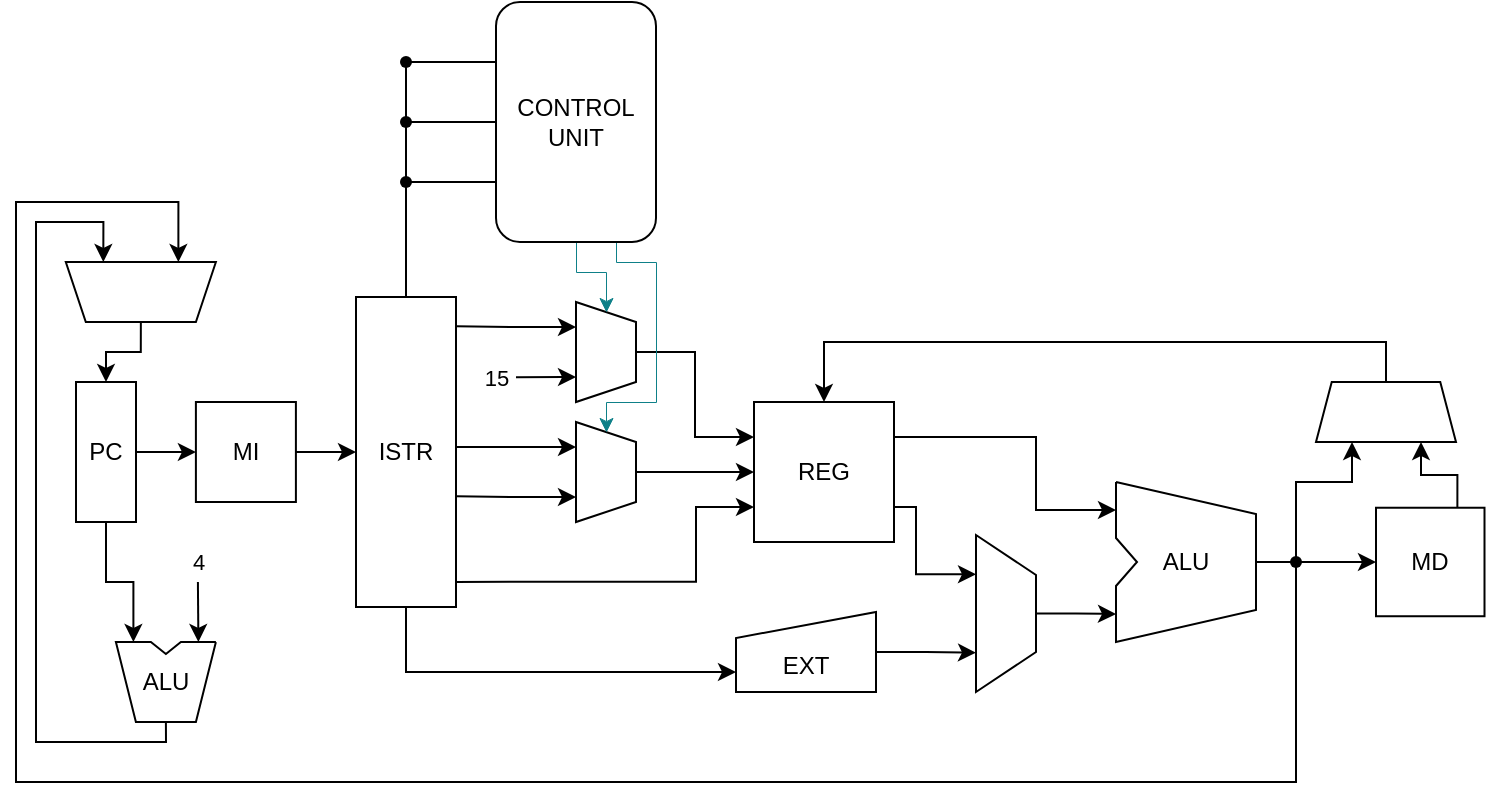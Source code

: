 <mxfile>
    <diagram id="yPQKIobvt-A5x1lShwl5" name="Pagina-1">
        <mxGraphModel dx="901" dy="3000" grid="1" gridSize="10" guides="1" tooltips="1" connect="1" arrows="1" fold="1" page="1" pageScale="1" pageWidth="827" pageHeight="1169" math="0" shadow="0">
            <root>
                <mxCell id="0"/>
                <mxCell id="1" parent="0"/>
                <mxCell id="2" style="edgeStyle=orthogonalEdgeStyle;rounded=0;html=1;exitX=0.5;exitY=0;exitDx=0;exitDy=0;entryX=0;entryY=0.5;entryDx=0;entryDy=0;startArrow=none;startFill=0;endArrow=classic;endFill=1;fontSize=12;" edge="1" parent="1" source="4" target="6">
                    <mxGeometry relative="1" as="geometry"/>
                </mxCell>
                <mxCell id="3" style="edgeStyle=orthogonalEdgeStyle;rounded=0;html=1;exitX=1;exitY=0.5;exitDx=0;exitDy=0;entryX=0;entryY=0.825;entryDx=0;entryDy=0;entryPerimeter=0;" edge="1" parent="1" source="4" target="23">
                    <mxGeometry relative="1" as="geometry"/>
                </mxCell>
                <mxCell id="4" value="PC" style="rounded=0;whiteSpace=wrap;html=1;direction=south;fontSize=12;" vertex="1" parent="1">
                    <mxGeometry x="40" y="-1980" width="30" height="70" as="geometry"/>
                </mxCell>
                <mxCell id="5" style="edgeStyle=none;rounded=0;html=1;exitX=1;exitY=0.5;exitDx=0;exitDy=0;entryX=0.5;entryY=1;entryDx=0;entryDy=0;sourcePerimeterSpacing=-2;targetPerimeterSpacing=2;fontSize=12;" edge="1" parent="1" source="6" target="14">
                    <mxGeometry relative="1" as="geometry"/>
                </mxCell>
                <mxCell id="6" value="MI" style="whiteSpace=wrap;html=1;aspect=fixed;fontSize=12;rounded=0;" vertex="1" parent="1">
                    <mxGeometry x="99.95" y="-1970" width="50" height="50" as="geometry"/>
                </mxCell>
                <mxCell id="7" style="edgeStyle=orthogonalEdgeStyle;html=1;exitX=1;exitY=0.25;exitDx=0;exitDy=0;entryX=0;entryY=0.175;entryDx=0;entryDy=0;entryPerimeter=0;rounded=0;fontSize=12;" edge="1" parent="1" source="10" target="16">
                    <mxGeometry relative="1" as="geometry">
                        <mxPoint x="400" y="-1935" as="targetPoint"/>
                        <Array as="points">
                            <mxPoint x="520" y="-1953"/>
                            <mxPoint x="520" y="-1916"/>
                        </Array>
                    </mxGeometry>
                </mxCell>
                <mxCell id="8" style="edgeStyle=orthogonalEdgeStyle;html=1;exitX=1;exitY=0.75;exitDx=0;exitDy=0;entryX=0.25;entryY=1;entryDx=0;entryDy=0;rounded=0;" edge="1" parent="1" source="10" target="21">
                    <mxGeometry relative="1" as="geometry">
                        <mxPoint x="400" y="-1869.75" as="targetPoint"/>
                        <Array as="points">
                            <mxPoint x="460" y="-1917"/>
                            <mxPoint x="460" y="-1884"/>
                        </Array>
                    </mxGeometry>
                </mxCell>
                <mxCell id="9" style="edgeStyle=orthogonalEdgeStyle;rounded=0;html=1;exitX=0;exitY=0.75;exitDx=0;exitDy=0;entryX=0.919;entryY=0.004;entryDx=0;entryDy=0;entryPerimeter=0;startArrow=classic;startFill=1;endArrow=none;endFill=0;" edge="1" parent="1" source="10" target="14">
                    <mxGeometry relative="1" as="geometry">
                        <Array as="points">
                            <mxPoint x="350" y="-1918"/>
                            <mxPoint x="350" y="-1880"/>
                        </Array>
                    </mxGeometry>
                </mxCell>
                <mxCell id="10" value="REG" style="whiteSpace=wrap;html=1;aspect=fixed;fontSize=12;rounded=0;" vertex="1" parent="1">
                    <mxGeometry x="379" y="-1970" width="70" height="70" as="geometry"/>
                </mxCell>
                <mxCell id="11" style="edgeStyle=orthogonalEdgeStyle;html=1;exitX=1;exitY=0.5;exitDx=0;exitDy=0;entryX=0.75;entryY=1;entryDx=0;entryDy=0;rounded=0;fontSize=12;" edge="1" parent="1" source="12" target="21">
                    <mxGeometry relative="1" as="geometry">
                        <mxPoint x="400" y="-1835.25" as="targetPoint"/>
                    </mxGeometry>
                </mxCell>
                <mxCell id="12" value="EXT" style="shape=manualInput;whiteSpace=wrap;html=1;size=13;verticalAlign=middle;labelPosition=center;verticalLabelPosition=middle;align=center;spacingBottom=-5;spacingTop=9;fontSize=12;rounded=0;" vertex="1" parent="1">
                    <mxGeometry x="370" y="-1865" width="70" height="40" as="geometry"/>
                </mxCell>
                <mxCell id="13" style="edgeStyle=orthogonalEdgeStyle;rounded=0;html=1;exitX=1;exitY=0.5;exitDx=0;exitDy=0;entryX=0;entryY=0.75;entryDx=0;entryDy=0;startArrow=none;startFill=0;endArrow=classic;endFill=1;" edge="1" parent="1" source="14" target="12">
                    <mxGeometry relative="1" as="geometry"/>
                </mxCell>
                <mxCell id="51" style="edgeStyle=orthogonalEdgeStyle;rounded=0;html=1;exitX=0;exitY=0.5;exitDx=0;exitDy=0;entryX=0.601;entryY=1.017;entryDx=0;entryDy=0;entryPerimeter=0;endArrow=none;endFill=0;" edge="1" parent="1" source="14" target="48">
                    <mxGeometry relative="1" as="geometry"/>
                </mxCell>
                <mxCell id="14" value="ISTR" style="rounded=0;whiteSpace=wrap;html=1;direction=south;fontSize=12;" vertex="1" parent="1">
                    <mxGeometry x="180" y="-2022.5" width="50" height="155" as="geometry"/>
                </mxCell>
                <mxCell id="15" style="edgeStyle=none;html=1;exitX=1;exitY=0.5;exitDx=0;exitDy=0;exitPerimeter=0;entryX=0.036;entryY=0.464;entryDx=0;entryDy=0;entryPerimeter=0;endArrow=none;endFill=0;rounded=0;" edge="1" parent="1" source="16" target="33">
                    <mxGeometry relative="1" as="geometry"/>
                </mxCell>
                <mxCell id="16" value="ALU" style="shape=stencil(rZTdDoIgGIavhtOmMKvTRnXUaRdAislUcEh/dx+CtvzBFbU5t+995eEFPgEI1xmpKIABJyUFaAsg3ByO+q2lm63DILB1NqhJXdFYWfFKJCOnglqnVlLk9MYS1Y5hPKOSqcZFOxBs9DfNg/CJxPlZigtPekZnV6QhjIzOLsW1yX63k7SxHr0KwP0MoGD8DfBaWYv4B2PtwegTXkR/xDLyWEjUQ0Q/h0AeIb44UoS1PuoXozqaDOFUSDrTfSkrCtvKM7M6WnQ6Tuc5qWaYIxbCseBc/3JM8HoSq31NJowr5xYuwtXsOXwGWUMPSDiAOBBmC8YrNbK9rYzwBA==);whiteSpace=wrap;html=1;fontSize=12;rounded=0;" vertex="1" parent="1">
                    <mxGeometry x="560" y="-1930" width="70" height="80" as="geometry"/>
                </mxCell>
                <mxCell id="17" style="edgeStyle=orthogonalEdgeStyle;rounded=0;html=1;entryX=0.5;entryY=0;entryDx=0;entryDy=0;fontSize=12;exitX=0.5;exitY=0;exitDx=0;exitDy=0;" edge="1" parent="1" source="29" target="10">
                    <mxGeometry relative="1" as="geometry">
                        <Array as="points">
                            <mxPoint x="695" y="-2000"/>
                            <mxPoint x="414" y="-2000"/>
                        </Array>
                        <mxPoint x="710" y="-1970" as="sourcePoint"/>
                    </mxGeometry>
                </mxCell>
                <mxCell id="18" style="edgeStyle=orthogonalEdgeStyle;rounded=0;html=1;exitX=0.75;exitY=0;exitDx=0;exitDy=0;entryX=0.75;entryY=1;entryDx=0;entryDy=0;startArrow=none;startFill=0;endArrow=classic;endFill=1;" edge="1" parent="1" source="19" target="29">
                    <mxGeometry relative="1" as="geometry"/>
                </mxCell>
                <mxCell id="19" value="MD" style="whiteSpace=wrap;html=1;aspect=fixed;fontSize=12;rounded=0;" vertex="1" parent="1">
                    <mxGeometry x="690" y="-1917.13" width="54.25" height="54.25" as="geometry"/>
                </mxCell>
                <mxCell id="20" style="edgeStyle=orthogonalEdgeStyle;rounded=0;html=1;exitX=0.5;exitY=0;exitDx=0;exitDy=0;entryX=0;entryY=0.825;entryDx=0;entryDy=0;entryPerimeter=0;" edge="1" parent="1" source="21" target="16">
                    <mxGeometry relative="1" as="geometry"/>
                </mxCell>
                <mxCell id="21" value="" style="shape=trapezoid;perimeter=trapezoidPerimeter;whiteSpace=wrap;html=1;fixedSize=1;direction=south;rounded=0;" vertex="1" parent="1">
                    <mxGeometry x="490" y="-1903.5" width="30" height="78.5" as="geometry"/>
                </mxCell>
                <mxCell id="22" style="edgeStyle=orthogonalEdgeStyle;rounded=0;html=1;exitX=1;exitY=0.5;exitDx=0;exitDy=0;exitPerimeter=0;entryX=0.75;entryY=1;entryDx=0;entryDy=0;" edge="1" parent="1" source="23" target="39">
                    <mxGeometry relative="1" as="geometry">
                        <Array as="points">
                            <mxPoint x="85" y="-1800"/>
                            <mxPoint x="20" y="-1800"/>
                            <mxPoint x="20" y="-2060"/>
                            <mxPoint x="54" y="-2060"/>
                        </Array>
                    </mxGeometry>
                </mxCell>
                <mxCell id="23" value="ALU" style="shape=stencil(rZTdDoIgGIavhtOmMKvTRnXUaRdAislUcEh/dx+CtvzBFbU5t+995eEFPgEI1xmpKIABJyUFaAsg3ByO+q2lm63DILB1NqhJXdFYWfFKJCOnglqnVlLk9MYS1Y5hPKOSqcZFOxBs9DfNg/CJxPlZigtPekZnV6QhjIzOLsW1yX63k7SxHr0KwP0MoGD8DfBaWYv4B2PtwegTXkR/xDLyWEjUQ0Q/h0AeIb44UoS1PuoXozqaDOFUSDrTfSkrCtvKM7M6WnQ6Tuc5qWaYIxbCseBc/3JM8HoSq31NJowr5xYuwtXsOXwGWUMPSDiAOBBmC8YrNbK9rYzwBA==);whiteSpace=wrap;html=1;direction=south;rounded=0;" vertex="1" parent="1">
                    <mxGeometry x="59.95" y="-1850" width="50" height="40" as="geometry"/>
                </mxCell>
                <mxCell id="24" value="4" style="edgeStyle=none;orthogonalLoop=1;jettySize=auto;html=1;rounded=0;entryX=0;entryY=0.175;entryDx=0;entryDy=0;entryPerimeter=0;" edge="1" parent="1" target="23">
                    <mxGeometry x="-1" y="10" width="80" relative="1" as="geometry">
                        <mxPoint x="100.95" y="-1880" as="sourcePoint"/>
                        <mxPoint x="199.95" y="-1880" as="targetPoint"/>
                        <Array as="points"/>
                        <mxPoint x="-10" y="-10" as="offset"/>
                    </mxGeometry>
                </mxCell>
                <mxCell id="25" style="edgeStyle=none;html=1;exitX=0.5;exitY=0;exitDx=0;exitDy=0;entryX=0;entryY=0.5;entryDx=0;entryDy=0;rounded=0;" edge="1" parent="1" source="28" target="10">
                    <mxGeometry relative="1" as="geometry"/>
                </mxCell>
                <mxCell id="26" style="edgeStyle=orthogonalEdgeStyle;rounded=0;html=1;exitX=0.25;exitY=1;exitDx=0;exitDy=0;entryX=0.484;entryY=0;entryDx=0;entryDy=0;entryPerimeter=0;startArrow=classic;startFill=1;endArrow=none;endFill=0;" edge="1" parent="1" source="28" target="14">
                    <mxGeometry relative="1" as="geometry">
                        <Array as="points"/>
                    </mxGeometry>
                </mxCell>
                <mxCell id="27" style="edgeStyle=orthogonalEdgeStyle;rounded=0;html=1;exitX=0.75;exitY=1;exitDx=0;exitDy=0;entryX=0.643;entryY=0;entryDx=0;entryDy=0;entryPerimeter=0;startArrow=classic;startFill=1;endArrow=none;endFill=0;" edge="1" parent="1" source="28" target="14">
                    <mxGeometry relative="1" as="geometry"/>
                </mxCell>
                <mxCell id="28" value="" style="shape=trapezoid;perimeter=trapezoidPerimeter;whiteSpace=wrap;html=1;fixedSize=1;direction=south;size=10;rounded=0;" vertex="1" parent="1">
                    <mxGeometry x="290" y="-1960" width="30" height="50" as="geometry"/>
                </mxCell>
                <mxCell id="29" value="" style="shape=trapezoid;perimeter=trapezoidPerimeter;whiteSpace=wrap;html=1;fixedSize=1;size=7.87;" vertex="1" parent="1">
                    <mxGeometry x="660" y="-1980" width="70" height="30" as="geometry"/>
                </mxCell>
                <mxCell id="30" style="edgeStyle=orthogonalEdgeStyle;rounded=0;html=1;entryX=0;entryY=0.5;entryDx=0;entryDy=0;" edge="1" parent="1" source="33" target="19">
                    <mxGeometry relative="1" as="geometry"/>
                </mxCell>
                <mxCell id="31" style="edgeStyle=orthogonalEdgeStyle;rounded=0;html=1;entryX=0.25;entryY=1;entryDx=0;entryDy=0;endArrow=classic;endFill=1;" edge="1" parent="1" source="33" target="29">
                    <mxGeometry relative="1" as="geometry">
                        <Array as="points">
                            <mxPoint x="650" y="-1930"/>
                            <mxPoint x="678" y="-1930"/>
                            <mxPoint x="678" y="-1950"/>
                        </Array>
                    </mxGeometry>
                </mxCell>
                <mxCell id="32" style="edgeStyle=orthogonalEdgeStyle;rounded=0;html=1;entryX=0.25;entryY=1;entryDx=0;entryDy=0;startArrow=none;startFill=0;endArrow=classic;endFill=1;" edge="1" parent="1" source="33" target="39">
                    <mxGeometry relative="1" as="geometry">
                        <Array as="points">
                            <mxPoint x="650" y="-1780"/>
                            <mxPoint x="10" y="-1780"/>
                            <mxPoint x="10" y="-2070"/>
                            <mxPoint x="91" y="-2070"/>
                        </Array>
                    </mxGeometry>
                </mxCell>
                <mxCell id="33" value="" style="shape=waypoint;sketch=0;fillStyle=solid;size=6;pointerEvents=1;points=[];fillColor=none;resizable=0;rotatable=0;perimeter=centerPerimeter;snapToPoint=1;" vertex="1" parent="1">
                    <mxGeometry x="640" y="-1900" width="20" height="20" as="geometry"/>
                </mxCell>
                <mxCell id="34" value="15" style="edgeStyle=none;html=1;exitX=0.75;exitY=1;exitDx=0;exitDy=0;rounded=0;endArrow=none;endFill=0;startArrow=classic;startFill=1;" edge="1" parent="1" source="37">
                    <mxGeometry x="1" y="-10" relative="1" as="geometry">
                        <mxPoint x="260" y="-1982.333" as="targetPoint"/>
                        <mxPoint x="-10" y="10" as="offset"/>
                    </mxGeometry>
                </mxCell>
                <mxCell id="35" style="edgeStyle=orthogonalEdgeStyle;rounded=0;html=1;exitX=0.5;exitY=0;exitDx=0;exitDy=0;entryX=0;entryY=0.25;entryDx=0;entryDy=0;startArrow=none;startFill=0;endArrow=classic;endFill=1;" edge="1" parent="1" source="37" target="10">
                    <mxGeometry relative="1" as="geometry"/>
                </mxCell>
                <mxCell id="36" style="edgeStyle=orthogonalEdgeStyle;rounded=0;html=1;exitX=0.25;exitY=1;exitDx=0;exitDy=0;entryX=0.094;entryY=-0.001;entryDx=0;entryDy=0;entryPerimeter=0;startArrow=classic;startFill=1;endArrow=none;endFill=0;" edge="1" parent="1" source="37" target="14">
                    <mxGeometry relative="1" as="geometry"/>
                </mxCell>
                <mxCell id="37" value="" style="shape=trapezoid;perimeter=trapezoidPerimeter;whiteSpace=wrap;html=1;fixedSize=1;direction=south;size=10;rounded=0;" vertex="1" parent="1">
                    <mxGeometry x="290" y="-2020" width="30" height="50" as="geometry"/>
                </mxCell>
                <mxCell id="38" style="edgeStyle=orthogonalEdgeStyle;rounded=0;html=1;exitX=0.5;exitY=0;exitDx=0;exitDy=0;entryX=0;entryY=0.5;entryDx=0;entryDy=0;startArrow=none;startFill=0;endArrow=classic;endFill=1;" edge="1" parent="1" source="39" target="4">
                    <mxGeometry relative="1" as="geometry"/>
                </mxCell>
                <mxCell id="39" value="" style="shape=trapezoid;perimeter=trapezoidPerimeter;whiteSpace=wrap;html=1;fixedSize=1;direction=west;size=10.0;" vertex="1" parent="1">
                    <mxGeometry x="34.9" y="-2040" width="75.05" height="30" as="geometry"/>
                </mxCell>
                <mxCell id="57" style="edgeStyle=orthogonalEdgeStyle;rounded=0;html=1;exitX=1;exitY=0.5;exitDx=0;exitDy=0;entryX=0;entryY=0.5;entryDx=0;entryDy=0;endArrow=classic;endFill=1;fillColor=#b0e3e6;strokeColor=#0e8088;flowAnimation=0;strokeWidth=0.5;" edge="1" parent="1" source="40" target="37">
                    <mxGeometry relative="1" as="geometry"/>
                </mxCell>
                <mxCell id="58" style="edgeStyle=orthogonalEdgeStyle;rounded=0;html=1;exitX=1;exitY=0.25;exitDx=0;exitDy=0;entryX=0;entryY=0.5;entryDx=0;entryDy=0;endArrow=classic;endFill=1;fillColor=#b0e3e6;strokeColor=#0e8088;flowAnimation=0;strokeWidth=0.5;" edge="1" parent="1" source="40" target="28">
                    <mxGeometry relative="1" as="geometry">
                        <Array as="points">
                            <mxPoint x="310" y="-2040"/>
                            <mxPoint x="330" y="-2040"/>
                            <mxPoint x="330" y="-1970"/>
                            <mxPoint x="305" y="-1970"/>
                        </Array>
                    </mxGeometry>
                </mxCell>
                <mxCell id="40" value="CONTROL UNIT" style="rounded=1;whiteSpace=wrap;html=1;direction=south;" vertex="1" parent="1">
                    <mxGeometry x="250" y="-2170" width="80" height="120" as="geometry"/>
                </mxCell>
                <mxCell id="52" style="edgeStyle=orthogonalEdgeStyle;rounded=0;html=1;entryX=0.75;entryY=1;entryDx=0;entryDy=0;endArrow=none;endFill=0;" edge="1" parent="1" source="48" target="40">
                    <mxGeometry relative="1" as="geometry"/>
                </mxCell>
                <mxCell id="53" style="edgeStyle=orthogonalEdgeStyle;rounded=0;html=1;entryX=0.556;entryY=0.964;entryDx=0;entryDy=0;entryPerimeter=0;endArrow=none;endFill=0;" edge="1" parent="1" source="48" target="50">
                    <mxGeometry relative="1" as="geometry"/>
                </mxCell>
                <mxCell id="48" value="" style="shape=waypoint;sketch=0;fillStyle=solid;size=6;pointerEvents=1;points=[];fillColor=none;resizable=0;rotatable=0;perimeter=centerPerimeter;snapToPoint=1;" vertex="1" parent="1">
                    <mxGeometry x="195" y="-2090" width="20" height="20" as="geometry"/>
                </mxCell>
                <mxCell id="56" style="edgeStyle=orthogonalEdgeStyle;rounded=0;html=1;entryX=0.25;entryY=1;entryDx=0;entryDy=0;endArrow=none;endFill=0;" edge="1" parent="1" source="49" target="40">
                    <mxGeometry relative="1" as="geometry"/>
                </mxCell>
                <mxCell id="49" value="" style="shape=waypoint;sketch=0;fillStyle=solid;size=6;pointerEvents=1;points=[];fillColor=none;resizable=0;rotatable=0;perimeter=centerPerimeter;snapToPoint=1;" vertex="1" parent="1">
                    <mxGeometry x="195" y="-2150" width="20" height="20" as="geometry"/>
                </mxCell>
                <mxCell id="54" style="edgeStyle=orthogonalEdgeStyle;rounded=0;html=1;entryX=0.5;entryY=1;entryDx=0;entryDy=0;endArrow=none;endFill=0;" edge="1" parent="1" source="50" target="40">
                    <mxGeometry relative="1" as="geometry"/>
                </mxCell>
                <mxCell id="55" style="edgeStyle=orthogonalEdgeStyle;rounded=0;html=1;entryX=0.5;entryY=1.053;entryDx=0;entryDy=0;entryPerimeter=0;endArrow=none;endFill=0;" edge="1" parent="1" source="50" target="49">
                    <mxGeometry relative="1" as="geometry"/>
                </mxCell>
                <mxCell id="50" value="" style="shape=waypoint;sketch=0;fillStyle=solid;size=6;pointerEvents=1;points=[];fillColor=none;resizable=0;rotatable=0;perimeter=centerPerimeter;snapToPoint=1;" vertex="1" parent="1">
                    <mxGeometry x="195" y="-2120" width="20" height="20" as="geometry"/>
                </mxCell>
            </root>
        </mxGraphModel>
    </diagram>
</mxfile>